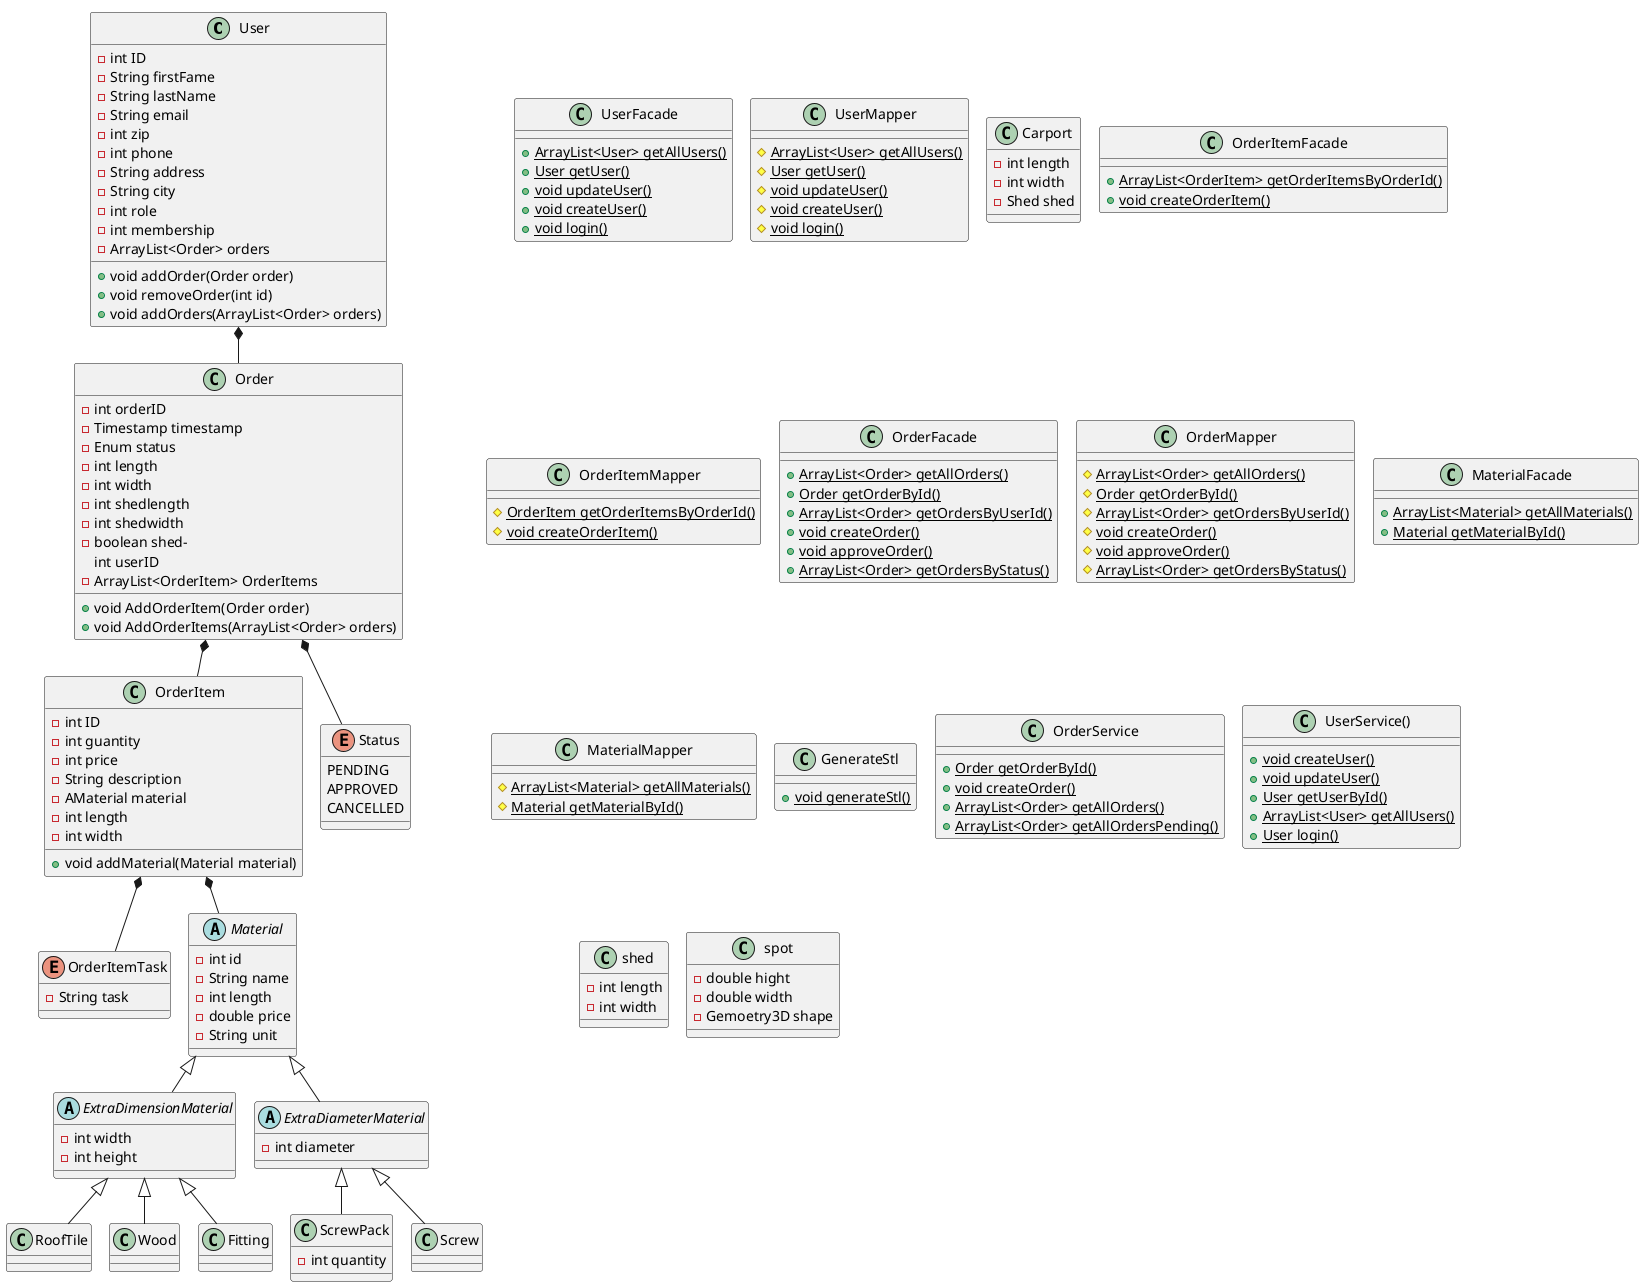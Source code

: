 ()@startuml
'https://plantuml.com/class-diagram

!pragma layout smetana

class User {
- int ID
- String firstFame
- String lastName
- String email
- int zip
- int phone
- String address
- String city
- int role
- int membership
- ArrayList<Order> orders
+ void addOrder(Order order)
+ void removeOrder(int id)
+ void addOrders(ArrayList<Order> orders)
}

class UserFacade {
+ {static} ArrayList<User> getAllUsers()
+ {static} User getUser()
+ {static} void updateUser()
+ {static} void createUser()
+ {static} void login()
}

class UserMapper {
# {static} ArrayList<User> getAllUsers()
# {static} User getUser()
# {static} void updateUser()
# {static} void createUser()
# {static} void login()
}

class Carport{
- int length
- int width
- Shed shed
}

class OrderItem {
- int ID
- int guantity
- int price
- String description
- AMaterial material
- int length
- int width
+ void addMaterial(Material material)
}

Enum OrderItemTask{
- String task
}

class OrderItemFacade {
+ {static} ArrayList<OrderItem> getOrderItemsByOrderId()
+ {static} void createOrderItem()
}

class OrderItemMapper {
# {static} OrderItem getOrderItemsByOrderId()
# {static} void createOrderItem()
}

class Order {
- int orderID
- Timestamp timestamp
- Enum status
- int length
- int width
- int shedlength
- int shedwidth
- boolean shed-
int userID
- ArrayList<OrderItem> OrderItems
+ void AddOrderItem(Order order)
+ void AddOrderItems(ArrayList<Order> orders)
}

class OrderFacade {
+ {static} ArrayList<Order> getAllOrders()
+ {static} Order getOrderById()
+ {static} ArrayList<Order> getOrdersByUserId()
+ {static} void createOrder()
+ {static} void approveOrder()
+ {static} ArrayList<Order> getOrdersByStatus()
}

class OrderMapper {
# {static} ArrayList<Order> getAllOrders()
# {static} Order getOrderById()
# {static} ArrayList<Order> getOrdersByUserId()
# {static} void createOrder()
# {static} void approveOrder()
# {static} ArrayList<Order> getOrdersByStatus()
}

class MaterialFacade {
+ {static} ArrayList<Material> getAllMaterials()
+ {static} Material getMaterialById()
}

class MaterialMapper {
# {static} ArrayList<Material> getAllMaterials()
# {static} Material getMaterialById()
}

class GenerateStl {
+ {static} void generateStl()
}

class OrderService {
+ {static} Order getOrderById()
+ {static} void createOrder()
+ {static} ArrayList<Order> getAllOrders()
+ {static} ArrayList<Order> getAllOrdersPending()
}

class UserService() {
+ {static} void createUser()
+ {static} void updateUser()
+ {static} User getUserById()
+ {static} ArrayList<User> getAllUsers()
+ {static} User login()
}

abstract class Material {
- int id
- String name
- int length
- double price
- String unit

}

abstract class ExtraDimensionMaterial {
- int width
- int height
}

class shed{
- int length
- int width
}

class spot{
- double hight
- double width
- Gemoetry3D shape
}

class RoofTile {
}

class Wood {
}

class Fitting {
}

abstract class ExtraDiameterMaterial {
- int diameter
}

class ScrewPack {
- int quantity
}

class Screw {
}

Enum Status {
    PENDING
    APPROVED
    CANCELLED
}

Material <|-- ExtraDimensionMaterial
ExtraDimensionMaterial <|-- RoofTile
ExtraDimensionMaterial <|-- Wood
ExtraDimensionMaterial <|-- Fitting
Material <|-- ExtraDiameterMaterial
ExtraDiameterMaterial <|-- ScrewPack
ExtraDiameterMaterial <|-- Screw

Order *-- OrderItem
OrderItem *-- OrderItemTask
OrderItem *-- Material
Order *-- Status
User *-- Order

@enduml